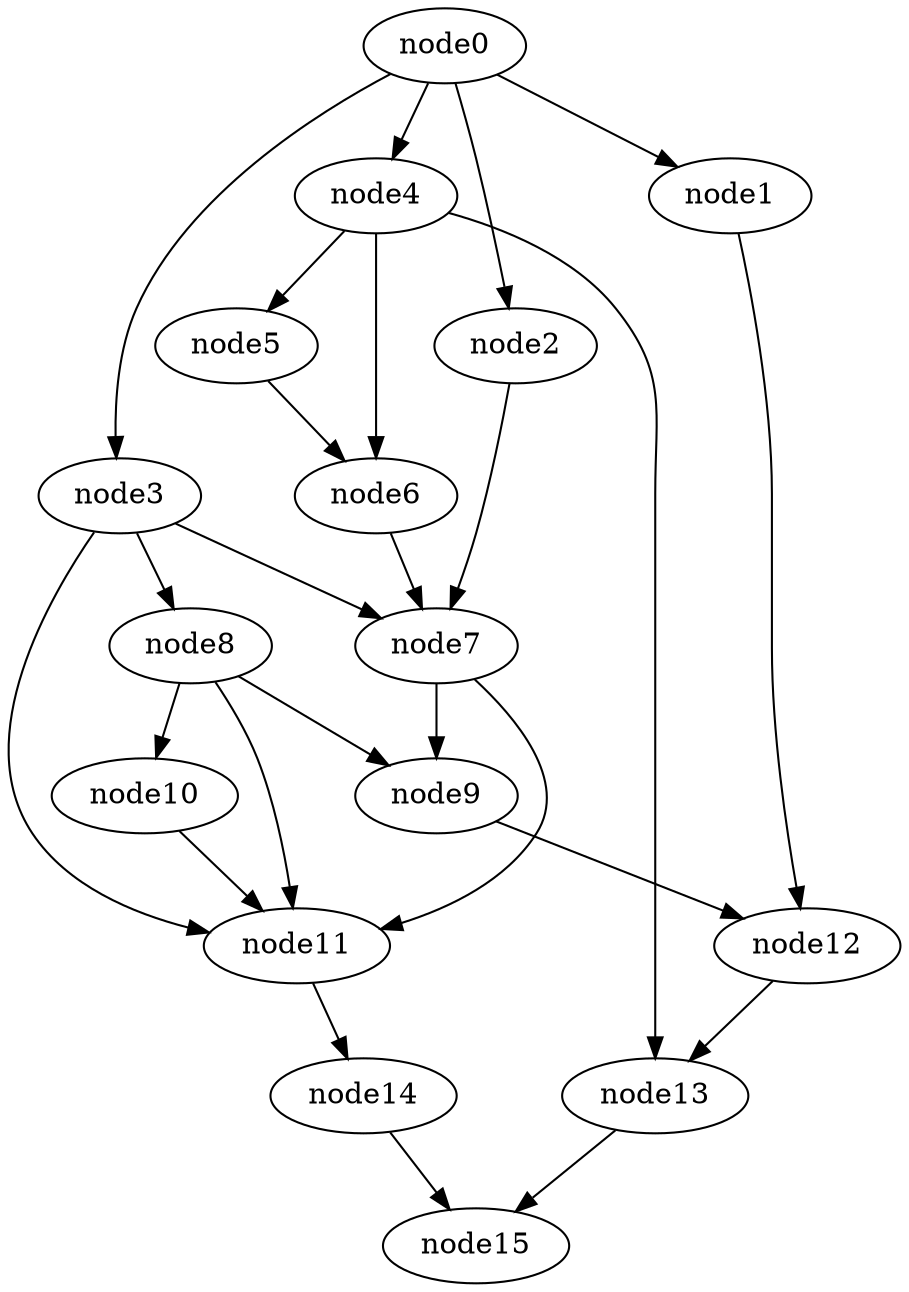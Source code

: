 digraph g{
	node15
	node14 -> node15
	node13 -> node15
	node12 -> node13
	node11 -> node14
	node10 -> node11
	node9 -> node12
	node8 -> node11
	node8 -> node10
	node8 -> node9
	node7 -> node11
	node7 -> node9
	node6 -> node7
	node5 -> node6
	node4 -> node13
	node4 -> node6
	node4 -> node5
	node3 -> node11
	node3 -> node8
	node3 -> node7
	node2 -> node7
	node1 -> node12
	node0 -> node4
	node0 -> node3
	node0 -> node2
	node0 -> node1
}
